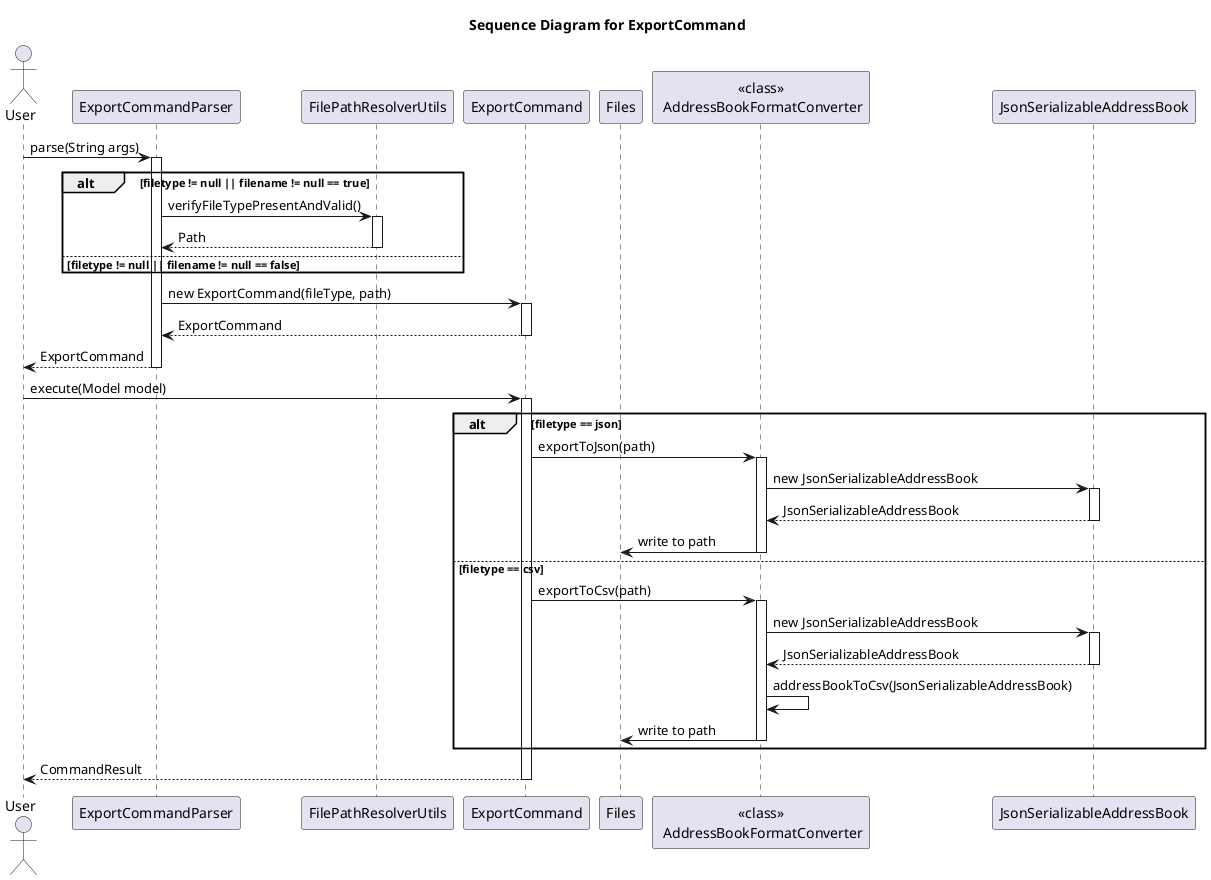 @startuml

title Sequence Diagram for ExportCommand

actor User as U
participant "ExportCommandParser" as ECP
participant FilePathResolverUtils as FRU
participant "ExportCommand" as EC
participant Files as F
participant " <<class>> \n AddressBookFormatConverter" as ABC


U -> ECP: parse(String args)
activate ECP
alt filetype != null || filename != null == true
ECP -> FRU : verifyFileTypePresentAndValid()
activate FRU
FRU --> ECP : Path
deactivate FRU
else filetype != null || filename != null == false
end
ECP -> EC : new ExportCommand(fileType, path)
activate EC
return ExportCommand
ECP --> U : ExportCommand
deactivate ECP

U -> EC: execute(Model model)
activate EC
alt filetype == json
EC -> ABC: exportToJson(path)
activate ABC
ABC -> JsonSerializableAddressBook : new JsonSerializableAddressBook
activate JsonSerializableAddressBook
return JsonSerializableAddressBook
ABC -> F : write to path
deactivate ABC
else filetype == csv
EC -> ABC : exportToCsv(path)
activate ABC
ABC -> JsonSerializableAddressBook : new JsonSerializableAddressBook
activate JsonSerializableAddressBook
return JsonSerializableAddressBook
ABC -> ABC : addressBookToCsv(JsonSerializableAddressBook)
ABC -> F : write to path
deactivate ABC
end
EC --> U : CommandResult
deactivate EC


@enduml
